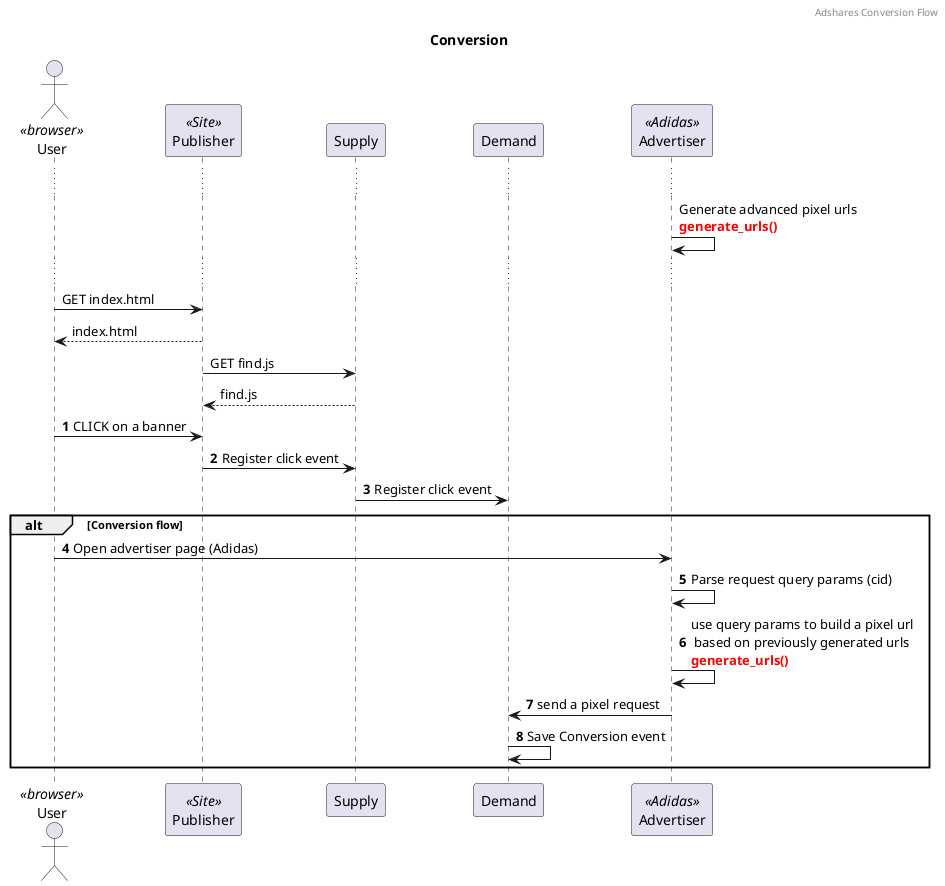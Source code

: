 @startuml

header Adshares Conversion Flow
title Conversion

actor User << browser >>
participant Publisher << Site >>
participant Supply
participant Demand
participant Advertiser << Adidas >>

...
Advertiser -> Advertiser: Generate advanced pixel urls \n<font color=red><b>generate_urls()
...

User -> Publisher: GET index.html
User <-- Publisher: index.html

Publisher -> Supply: GET find.js
Publisher <-- Supply: find.js


autonumber
User -> Publisher: CLICK on a banner

Publisher -> Supply: Register click event
Supply -> Demand: Register click event


alt Conversion flow
User -> Advertiser: Open advertiser page (Adidas)

Advertiser -> Advertiser: Parse request query params (cid)
Advertiser -> Advertiser: use query params to build a pixel url \n based on previously generated urls\n<font color=red><b>generate_urls()
Advertiser -> Demand: send a pixel request

Demand -> Demand: Save Conversion event
end
@enduml
